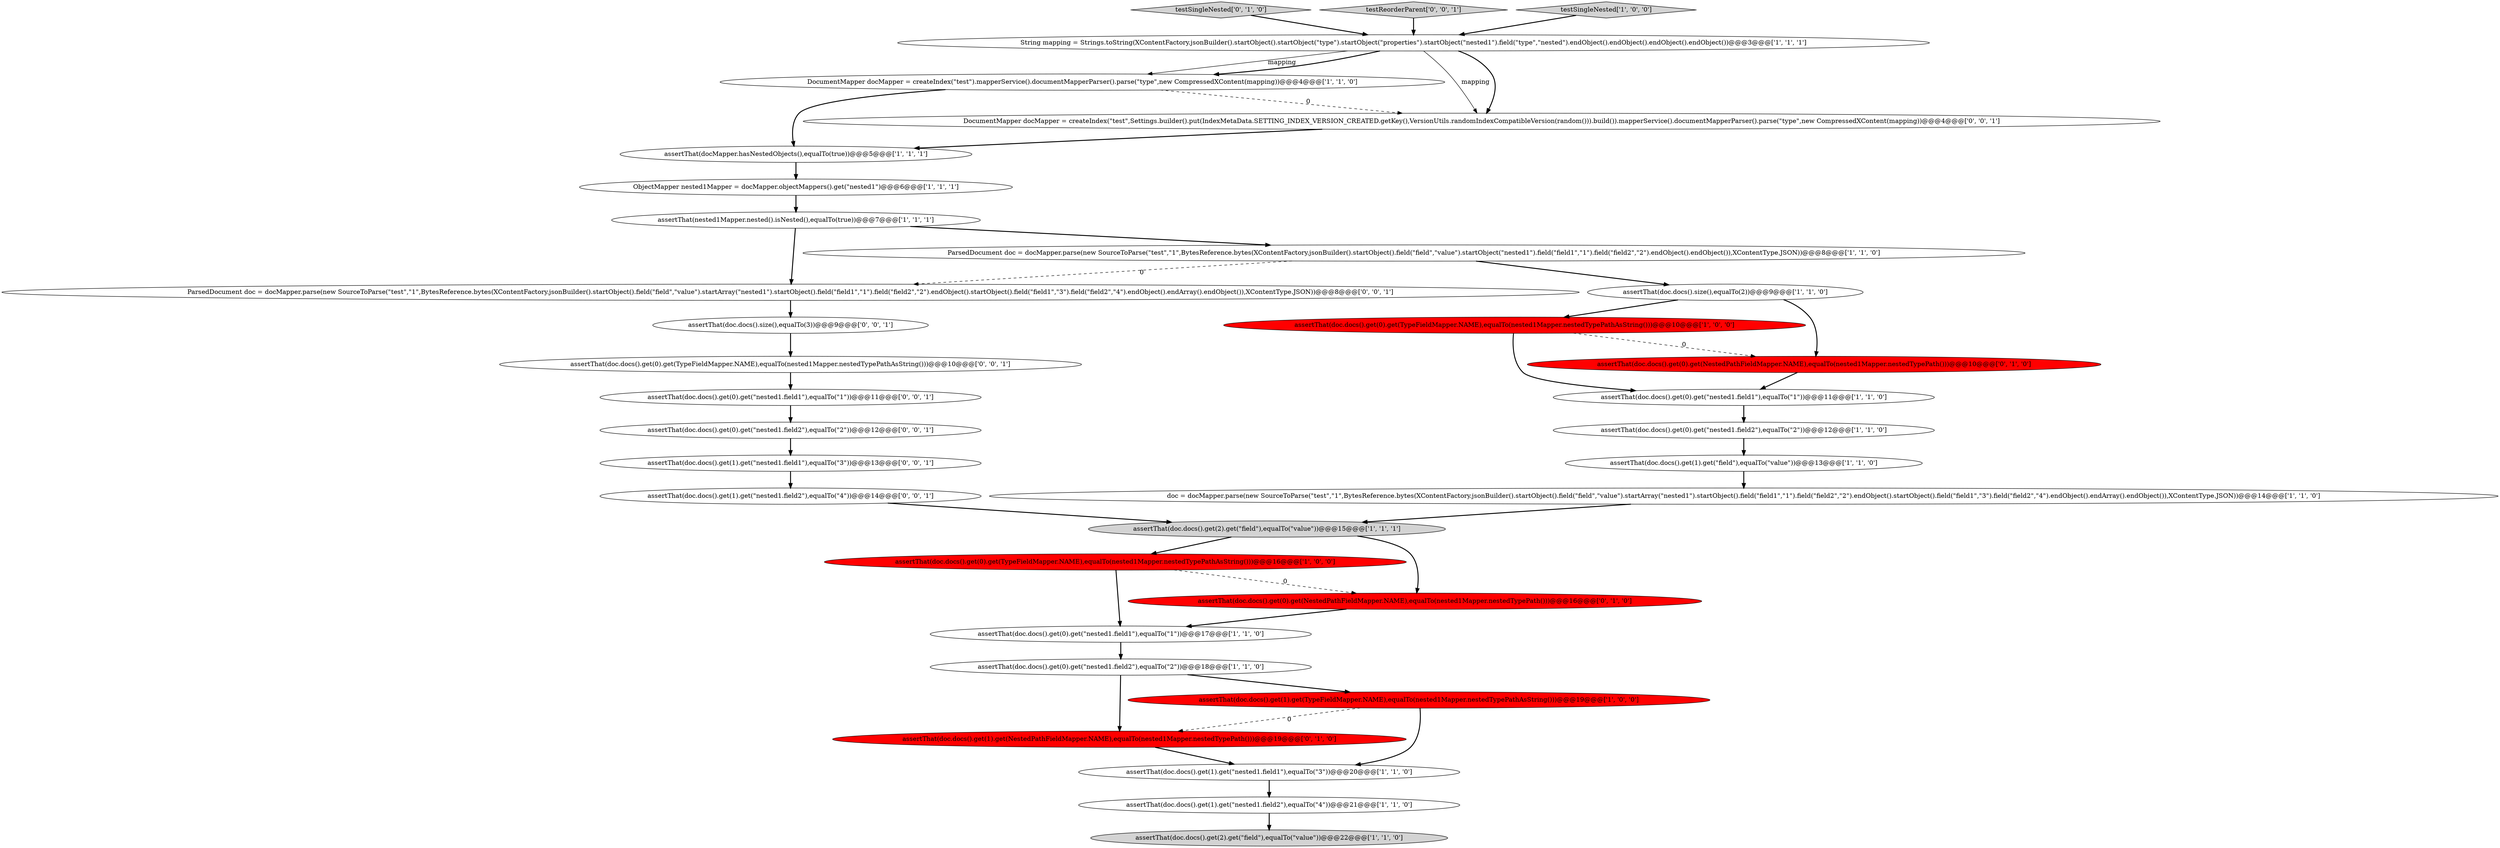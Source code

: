 digraph {
8 [style = filled, label = "assertThat(doc.docs().get(0).get(TypeFieldMapper.NAME),equalTo(nested1Mapper.nestedTypePathAsString()))@@@16@@@['1', '0', '0']", fillcolor = red, shape = ellipse image = "AAA1AAABBB1BBB"];
33 [style = filled, label = "ParsedDocument doc = docMapper.parse(new SourceToParse(\"test\",\"1\",BytesReference.bytes(XContentFactory.jsonBuilder().startObject().field(\"field\",\"value\").startArray(\"nested1\").startObject().field(\"field1\",\"1\").field(\"field2\",\"2\").endObject().startObject().field(\"field1\",\"3\").field(\"field2\",\"4\").endObject().endArray().endObject()),XContentType.JSON))@@@8@@@['0', '0', '1']", fillcolor = white, shape = ellipse image = "AAA0AAABBB3BBB"];
26 [style = filled, label = "assertThat(doc.docs().size(),equalTo(3))@@@9@@@['0', '0', '1']", fillcolor = white, shape = ellipse image = "AAA0AAABBB3BBB"];
21 [style = filled, label = "assertThat(doc.docs().get(0).get(NestedPathFieldMapper.NAME),equalTo(nested1Mapper.nestedTypePath()))@@@10@@@['0', '1', '0']", fillcolor = red, shape = ellipse image = "AAA1AAABBB2BBB"];
24 [style = filled, label = "testSingleNested['0', '1', '0']", fillcolor = lightgray, shape = diamond image = "AAA0AAABBB2BBB"];
28 [style = filled, label = "assertThat(doc.docs().get(0).get(\"nested1.field1\"),equalTo(\"1\"))@@@11@@@['0', '0', '1']", fillcolor = white, shape = ellipse image = "AAA0AAABBB3BBB"];
27 [style = filled, label = "assertThat(doc.docs().get(0).get(TypeFieldMapper.NAME),equalTo(nested1Mapper.nestedTypePathAsString()))@@@10@@@['0', '0', '1']", fillcolor = white, shape = ellipse image = "AAA0AAABBB3BBB"];
23 [style = filled, label = "assertThat(doc.docs().get(1).get(NestedPathFieldMapper.NAME),equalTo(nested1Mapper.nestedTypePath()))@@@19@@@['0', '1', '0']", fillcolor = red, shape = ellipse image = "AAA1AAABBB2BBB"];
12 [style = filled, label = "assertThat(doc.docs().get(1).get(\"nested1.field2\"),equalTo(\"4\"))@@@21@@@['1', '1', '0']", fillcolor = white, shape = ellipse image = "AAA0AAABBB1BBB"];
19 [style = filled, label = "assertThat(doc.docs().get(0).get(\"nested1.field2\"),equalTo(\"2\"))@@@18@@@['1', '1', '0']", fillcolor = white, shape = ellipse image = "AAA0AAABBB1BBB"];
25 [style = filled, label = "assertThat(doc.docs().get(1).get(\"nested1.field2\"),equalTo(\"4\"))@@@14@@@['0', '0', '1']", fillcolor = white, shape = ellipse image = "AAA0AAABBB3BBB"];
2 [style = filled, label = "assertThat(doc.docs().get(1).get(TypeFieldMapper.NAME),equalTo(nested1Mapper.nestedTypePathAsString()))@@@19@@@['1', '0', '0']", fillcolor = red, shape = ellipse image = "AAA1AAABBB1BBB"];
31 [style = filled, label = "testReorderParent['0', '0', '1']", fillcolor = lightgray, shape = diamond image = "AAA0AAABBB3BBB"];
15 [style = filled, label = "DocumentMapper docMapper = createIndex(\"test\").mapperService().documentMapperParser().parse(\"type\",new CompressedXContent(mapping))@@@4@@@['1', '1', '0']", fillcolor = white, shape = ellipse image = "AAA0AAABBB1BBB"];
18 [style = filled, label = "assertThat(doc.docs().get(1).get(\"nested1.field1\"),equalTo(\"3\"))@@@20@@@['1', '1', '0']", fillcolor = white, shape = ellipse image = "AAA0AAABBB1BBB"];
10 [style = filled, label = "assertThat(nested1Mapper.nested().isNested(),equalTo(true))@@@7@@@['1', '1', '1']", fillcolor = white, shape = ellipse image = "AAA0AAABBB1BBB"];
16 [style = filled, label = "ParsedDocument doc = docMapper.parse(new SourceToParse(\"test\",\"1\",BytesReference.bytes(XContentFactory.jsonBuilder().startObject().field(\"field\",\"value\").startObject(\"nested1\").field(\"field1\",\"1\").field(\"field2\",\"2\").endObject().endObject()),XContentType.JSON))@@@8@@@['1', '1', '0']", fillcolor = white, shape = ellipse image = "AAA0AAABBB1BBB"];
29 [style = filled, label = "assertThat(doc.docs().get(0).get(\"nested1.field2\"),equalTo(\"2\"))@@@12@@@['0', '0', '1']", fillcolor = white, shape = ellipse image = "AAA0AAABBB3BBB"];
11 [style = filled, label = "assertThat(doc.docs().get(0).get(\"nested1.field2\"),equalTo(\"2\"))@@@12@@@['1', '1', '0']", fillcolor = white, shape = ellipse image = "AAA0AAABBB1BBB"];
22 [style = filled, label = "assertThat(doc.docs().get(0).get(NestedPathFieldMapper.NAME),equalTo(nested1Mapper.nestedTypePath()))@@@16@@@['0', '1', '0']", fillcolor = red, shape = ellipse image = "AAA1AAABBB2BBB"];
6 [style = filled, label = "ObjectMapper nested1Mapper = docMapper.objectMappers().get(\"nested1\")@@@6@@@['1', '1', '1']", fillcolor = white, shape = ellipse image = "AAA0AAABBB1BBB"];
9 [style = filled, label = "assertThat(doc.docs().get(1).get(\"field\"),equalTo(\"value\"))@@@13@@@['1', '1', '0']", fillcolor = white, shape = ellipse image = "AAA0AAABBB1BBB"];
0 [style = filled, label = "assertThat(docMapper.hasNestedObjects(),equalTo(true))@@@5@@@['1', '1', '1']", fillcolor = white, shape = ellipse image = "AAA0AAABBB1BBB"];
30 [style = filled, label = "assertThat(doc.docs().get(1).get(\"nested1.field1\"),equalTo(\"3\"))@@@13@@@['0', '0', '1']", fillcolor = white, shape = ellipse image = "AAA0AAABBB3BBB"];
20 [style = filled, label = "assertThat(doc.docs().get(0).get(\"nested1.field1\"),equalTo(\"1\"))@@@11@@@['1', '1', '0']", fillcolor = white, shape = ellipse image = "AAA0AAABBB1BBB"];
14 [style = filled, label = "assertThat(doc.docs().get(0).get(\"nested1.field1\"),equalTo(\"1\"))@@@17@@@['1', '1', '0']", fillcolor = white, shape = ellipse image = "AAA0AAABBB1BBB"];
5 [style = filled, label = "assertThat(doc.docs().get(0).get(TypeFieldMapper.NAME),equalTo(nested1Mapper.nestedTypePathAsString()))@@@10@@@['1', '0', '0']", fillcolor = red, shape = ellipse image = "AAA1AAABBB1BBB"];
17 [style = filled, label = "assertThat(doc.docs().get(2).get(\"field\"),equalTo(\"value\"))@@@15@@@['1', '1', '1']", fillcolor = lightgray, shape = ellipse image = "AAA0AAABBB1BBB"];
32 [style = filled, label = "DocumentMapper docMapper = createIndex(\"test\",Settings.builder().put(IndexMetaData.SETTING_INDEX_VERSION_CREATED.getKey(),VersionUtils.randomIndexCompatibleVersion(random())).build()).mapperService().documentMapperParser().parse(\"type\",new CompressedXContent(mapping))@@@4@@@['0', '0', '1']", fillcolor = white, shape = ellipse image = "AAA0AAABBB3BBB"];
7 [style = filled, label = "assertThat(doc.docs().get(2).get(\"field\"),equalTo(\"value\"))@@@22@@@['1', '1', '0']", fillcolor = lightgray, shape = ellipse image = "AAA0AAABBB1BBB"];
3 [style = filled, label = "testSingleNested['1', '0', '0']", fillcolor = lightgray, shape = diamond image = "AAA0AAABBB1BBB"];
1 [style = filled, label = "String mapping = Strings.toString(XContentFactory.jsonBuilder().startObject().startObject(\"type\").startObject(\"properties\").startObject(\"nested1\").field(\"type\",\"nested\").endObject().endObject().endObject().endObject())@@@3@@@['1', '1', '1']", fillcolor = white, shape = ellipse image = "AAA0AAABBB1BBB"];
4 [style = filled, label = "assertThat(doc.docs().size(),equalTo(2))@@@9@@@['1', '1', '0']", fillcolor = white, shape = ellipse image = "AAA0AAABBB1BBB"];
13 [style = filled, label = "doc = docMapper.parse(new SourceToParse(\"test\",\"1\",BytesReference.bytes(XContentFactory.jsonBuilder().startObject().field(\"field\",\"value\").startArray(\"nested1\").startObject().field(\"field1\",\"1\").field(\"field2\",\"2\").endObject().startObject().field(\"field1\",\"3\").field(\"field2\",\"4\").endObject().endArray().endObject()),XContentType.JSON))@@@14@@@['1', '1', '0']", fillcolor = white, shape = ellipse image = "AAA0AAABBB1BBB"];
2->23 [style = dashed, label="0"];
17->8 [style = bold, label=""];
28->29 [style = bold, label=""];
1->15 [style = solid, label="mapping"];
3->1 [style = bold, label=""];
5->20 [style = bold, label=""];
29->30 [style = bold, label=""];
0->6 [style = bold, label=""];
1->15 [style = bold, label=""];
32->0 [style = bold, label=""];
27->28 [style = bold, label=""];
18->12 [style = bold, label=""];
4->21 [style = bold, label=""];
8->14 [style = bold, label=""];
15->32 [style = dashed, label="0"];
2->18 [style = bold, label=""];
14->19 [style = bold, label=""];
30->25 [style = bold, label=""];
19->2 [style = bold, label=""];
31->1 [style = bold, label=""];
20->11 [style = bold, label=""];
17->22 [style = bold, label=""];
11->9 [style = bold, label=""];
25->17 [style = bold, label=""];
12->7 [style = bold, label=""];
33->26 [style = bold, label=""];
8->22 [style = dashed, label="0"];
13->17 [style = bold, label=""];
26->27 [style = bold, label=""];
21->20 [style = bold, label=""];
10->16 [style = bold, label=""];
1->32 [style = solid, label="mapping"];
19->23 [style = bold, label=""];
15->0 [style = bold, label=""];
6->10 [style = bold, label=""];
5->21 [style = dashed, label="0"];
1->32 [style = bold, label=""];
10->33 [style = bold, label=""];
16->33 [style = dashed, label="0"];
24->1 [style = bold, label=""];
16->4 [style = bold, label=""];
22->14 [style = bold, label=""];
4->5 [style = bold, label=""];
23->18 [style = bold, label=""];
9->13 [style = bold, label=""];
}
